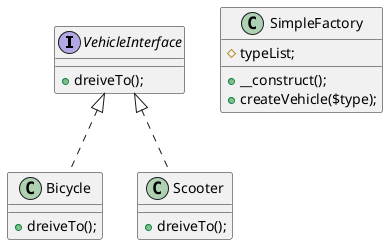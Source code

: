@startuml
interface VehicleInterface{
    +dreiveTo();
}

class Bicycle implements VehicleInterface{
 + dreiveTo();
}

class Scooter implements VehicleInterface{
 + dreiveTo();
}

class SimpleFactory{
    # typeList;
    + __construct();
    + createVehicle($type);
}
@enduml